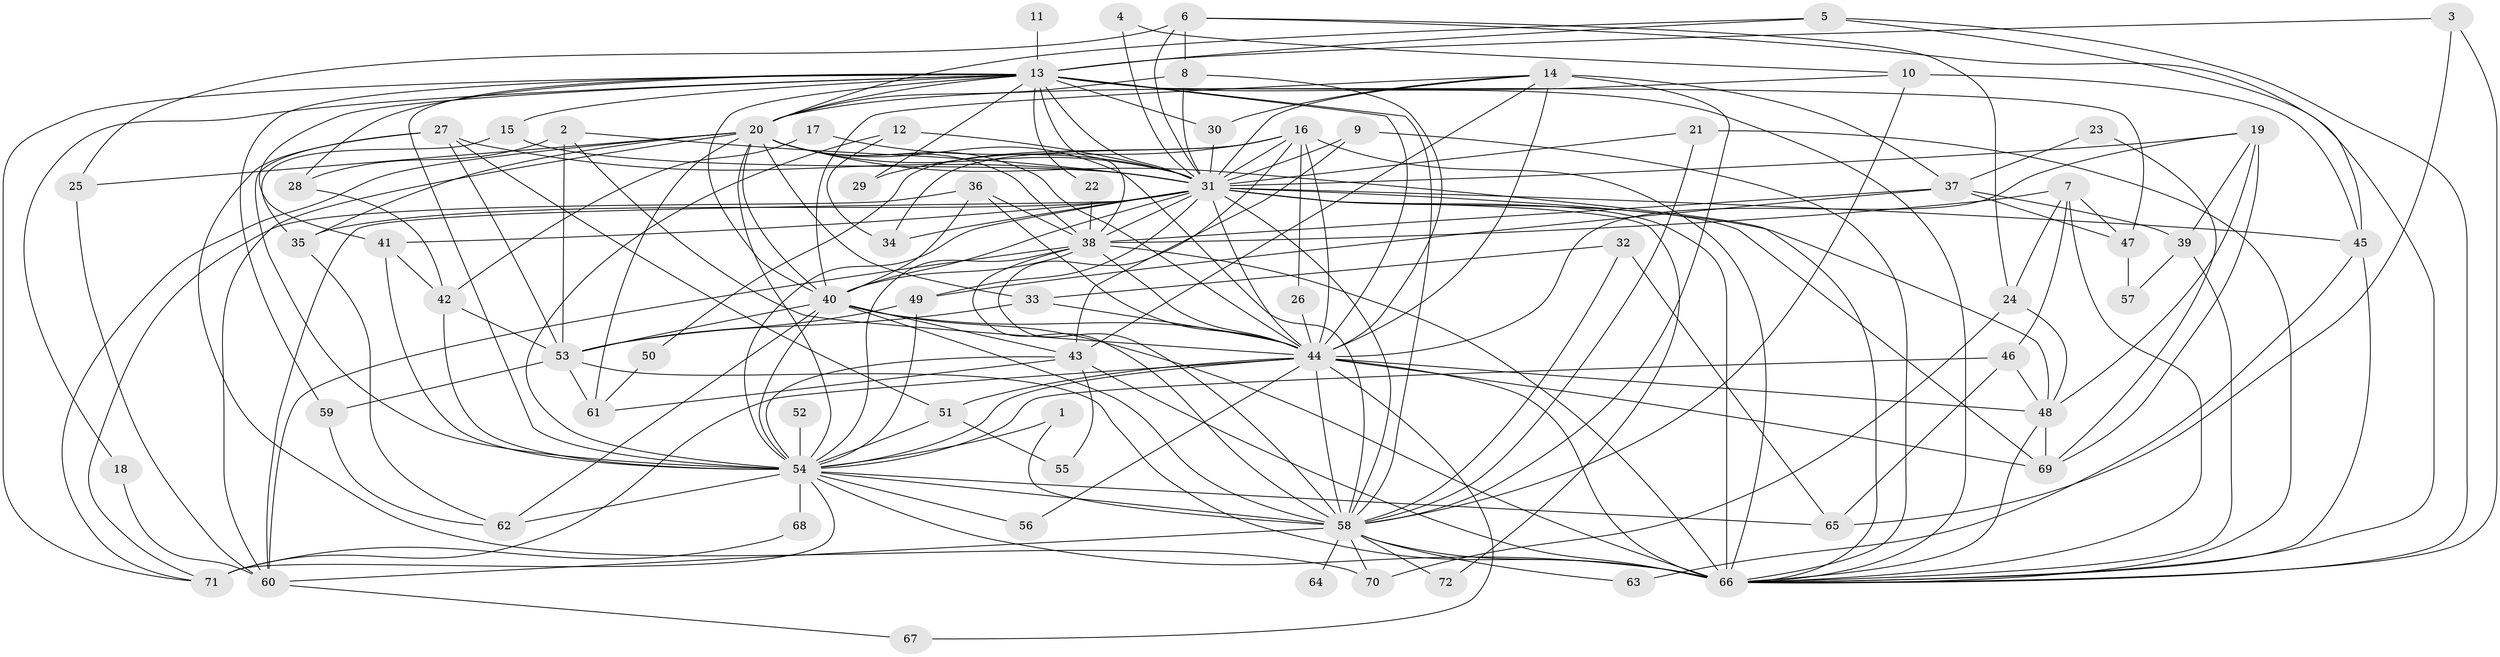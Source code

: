 // original degree distribution, {27: 0.006993006993006993, 32: 0.006993006993006993, 21: 0.006993006993006993, 30: 0.006993006993006993, 19: 0.006993006993006993, 25: 0.013986013986013986, 24: 0.006993006993006993, 15: 0.006993006993006993, 20: 0.006993006993006993, 7: 0.013986013986013986, 4: 0.11888111888111888, 6: 0.027972027972027972, 5: 0.04195804195804196, 3: 0.1888111888111888, 2: 0.5244755244755245, 9: 0.006993006993006993, 8: 0.006993006993006993}
// Generated by graph-tools (version 1.1) at 2025/01/03/09/25 03:01:24]
// undirected, 72 vertices, 205 edges
graph export_dot {
graph [start="1"]
  node [color=gray90,style=filled];
  1;
  2;
  3;
  4;
  5;
  6;
  7;
  8;
  9;
  10;
  11;
  12;
  13;
  14;
  15;
  16;
  17;
  18;
  19;
  20;
  21;
  22;
  23;
  24;
  25;
  26;
  27;
  28;
  29;
  30;
  31;
  32;
  33;
  34;
  35;
  36;
  37;
  38;
  39;
  40;
  41;
  42;
  43;
  44;
  45;
  46;
  47;
  48;
  49;
  50;
  51;
  52;
  53;
  54;
  55;
  56;
  57;
  58;
  59;
  60;
  61;
  62;
  63;
  64;
  65;
  66;
  67;
  68;
  69;
  70;
  71;
  72;
  1 -- 54 [weight=1.0];
  1 -- 58 [weight=1.0];
  2 -- 28 [weight=1.0];
  2 -- 31 [weight=1.0];
  2 -- 44 [weight=1.0];
  2 -- 53 [weight=1.0];
  3 -- 13 [weight=1.0];
  3 -- 65 [weight=1.0];
  3 -- 66 [weight=1.0];
  4 -- 10 [weight=1.0];
  4 -- 31 [weight=1.0];
  5 -- 13 [weight=1.0];
  5 -- 20 [weight=1.0];
  5 -- 45 [weight=1.0];
  5 -- 66 [weight=1.0];
  6 -- 8 [weight=1.0];
  6 -- 24 [weight=1.0];
  6 -- 25 [weight=1.0];
  6 -- 31 [weight=1.0];
  6 -- 66 [weight=1.0];
  7 -- 24 [weight=1.0];
  7 -- 38 [weight=1.0];
  7 -- 46 [weight=1.0];
  7 -- 47 [weight=1.0];
  7 -- 66 [weight=1.0];
  8 -- 20 [weight=1.0];
  8 -- 31 [weight=1.0];
  8 -- 44 [weight=1.0];
  9 -- 31 [weight=1.0];
  9 -- 43 [weight=1.0];
  9 -- 66 [weight=1.0];
  10 -- 20 [weight=1.0];
  10 -- 45 [weight=1.0];
  10 -- 58 [weight=2.0];
  11 -- 13 [weight=1.0];
  12 -- 31 [weight=1.0];
  12 -- 34 [weight=1.0];
  12 -- 54 [weight=1.0];
  13 -- 15 [weight=1.0];
  13 -- 18 [weight=1.0];
  13 -- 20 [weight=1.0];
  13 -- 22 [weight=1.0];
  13 -- 28 [weight=1.0];
  13 -- 29 [weight=1.0];
  13 -- 30 [weight=1.0];
  13 -- 31 [weight=2.0];
  13 -- 38 [weight=1.0];
  13 -- 40 [weight=1.0];
  13 -- 41 [weight=1.0];
  13 -- 44 [weight=2.0];
  13 -- 47 [weight=1.0];
  13 -- 54 [weight=1.0];
  13 -- 58 [weight=1.0];
  13 -- 59 [weight=1.0];
  13 -- 66 [weight=1.0];
  13 -- 71 [weight=1.0];
  14 -- 30 [weight=1.0];
  14 -- 31 [weight=1.0];
  14 -- 37 [weight=1.0];
  14 -- 40 [weight=1.0];
  14 -- 43 [weight=1.0];
  14 -- 44 [weight=2.0];
  14 -- 58 [weight=1.0];
  15 -- 31 [weight=2.0];
  15 -- 35 [weight=1.0];
  16 -- 26 [weight=1.0];
  16 -- 29 [weight=1.0];
  16 -- 31 [weight=1.0];
  16 -- 34 [weight=1.0];
  16 -- 44 [weight=1.0];
  16 -- 50 [weight=1.0];
  16 -- 58 [weight=1.0];
  16 -- 66 [weight=1.0];
  17 -- 31 [weight=1.0];
  17 -- 42 [weight=1.0];
  18 -- 60 [weight=1.0];
  19 -- 31 [weight=1.0];
  19 -- 39 [weight=1.0];
  19 -- 44 [weight=1.0];
  19 -- 48 [weight=1.0];
  19 -- 69 [weight=1.0];
  20 -- 25 [weight=1.0];
  20 -- 31 [weight=2.0];
  20 -- 33 [weight=1.0];
  20 -- 35 [weight=1.0];
  20 -- 38 [weight=1.0];
  20 -- 40 [weight=2.0];
  20 -- 44 [weight=2.0];
  20 -- 54 [weight=1.0];
  20 -- 58 [weight=2.0];
  20 -- 60 [weight=1.0];
  20 -- 61 [weight=1.0];
  20 -- 66 [weight=1.0];
  20 -- 71 [weight=1.0];
  21 -- 31 [weight=1.0];
  21 -- 58 [weight=1.0];
  21 -- 66 [weight=1.0];
  22 -- 38 [weight=1.0];
  23 -- 37 [weight=1.0];
  23 -- 69 [weight=1.0];
  24 -- 48 [weight=1.0];
  24 -- 70 [weight=1.0];
  25 -- 60 [weight=1.0];
  26 -- 44 [weight=1.0];
  27 -- 31 [weight=1.0];
  27 -- 51 [weight=1.0];
  27 -- 53 [weight=1.0];
  27 -- 54 [weight=1.0];
  27 -- 70 [weight=1.0];
  28 -- 42 [weight=1.0];
  30 -- 31 [weight=1.0];
  31 -- 34 [weight=1.0];
  31 -- 35 [weight=1.0];
  31 -- 38 [weight=2.0];
  31 -- 40 [weight=2.0];
  31 -- 41 [weight=1.0];
  31 -- 44 [weight=3.0];
  31 -- 45 [weight=1.0];
  31 -- 48 [weight=1.0];
  31 -- 49 [weight=1.0];
  31 -- 54 [weight=2.0];
  31 -- 58 [weight=2.0];
  31 -- 60 [weight=1.0];
  31 -- 66 [weight=3.0];
  31 -- 69 [weight=1.0];
  31 -- 72 [weight=1.0];
  32 -- 33 [weight=1.0];
  32 -- 58 [weight=1.0];
  32 -- 65 [weight=1.0];
  33 -- 44 [weight=1.0];
  33 -- 53 [weight=1.0];
  35 -- 62 [weight=1.0];
  36 -- 38 [weight=1.0];
  36 -- 40 [weight=2.0];
  36 -- 44 [weight=1.0];
  36 -- 71 [weight=1.0];
  37 -- 38 [weight=1.0];
  37 -- 39 [weight=1.0];
  37 -- 47 [weight=1.0];
  37 -- 49 [weight=1.0];
  38 -- 40 [weight=1.0];
  38 -- 44 [weight=1.0];
  38 -- 54 [weight=1.0];
  38 -- 58 [weight=2.0];
  38 -- 60 [weight=1.0];
  38 -- 66 [weight=1.0];
  39 -- 57 [weight=1.0];
  39 -- 66 [weight=1.0];
  40 -- 43 [weight=1.0];
  40 -- 44 [weight=2.0];
  40 -- 53 [weight=1.0];
  40 -- 54 [weight=3.0];
  40 -- 58 [weight=1.0];
  40 -- 62 [weight=1.0];
  40 -- 66 [weight=1.0];
  41 -- 42 [weight=1.0];
  41 -- 54 [weight=2.0];
  42 -- 53 [weight=1.0];
  42 -- 54 [weight=1.0];
  43 -- 54 [weight=1.0];
  43 -- 55 [weight=1.0];
  43 -- 61 [weight=1.0];
  43 -- 66 [weight=1.0];
  44 -- 48 [weight=1.0];
  44 -- 51 [weight=1.0];
  44 -- 54 [weight=1.0];
  44 -- 56 [weight=1.0];
  44 -- 58 [weight=1.0];
  44 -- 66 [weight=4.0];
  44 -- 67 [weight=1.0];
  44 -- 69 [weight=1.0];
  44 -- 71 [weight=2.0];
  45 -- 63 [weight=1.0];
  45 -- 66 [weight=1.0];
  46 -- 48 [weight=1.0];
  46 -- 54 [weight=1.0];
  46 -- 65 [weight=1.0];
  47 -- 57 [weight=2.0];
  48 -- 66 [weight=1.0];
  48 -- 69 [weight=1.0];
  49 -- 53 [weight=1.0];
  49 -- 54 [weight=1.0];
  50 -- 61 [weight=1.0];
  51 -- 54 [weight=1.0];
  51 -- 55 [weight=1.0];
  52 -- 54 [weight=1.0];
  53 -- 59 [weight=1.0];
  53 -- 61 [weight=1.0];
  53 -- 66 [weight=1.0];
  54 -- 56 [weight=1.0];
  54 -- 58 [weight=1.0];
  54 -- 62 [weight=1.0];
  54 -- 65 [weight=1.0];
  54 -- 66 [weight=2.0];
  54 -- 68 [weight=2.0];
  54 -- 71 [weight=1.0];
  58 -- 60 [weight=1.0];
  58 -- 63 [weight=1.0];
  58 -- 64 [weight=1.0];
  58 -- 66 [weight=2.0];
  58 -- 70 [weight=1.0];
  58 -- 72 [weight=1.0];
  59 -- 62 [weight=1.0];
  60 -- 67 [weight=1.0];
  68 -- 71 [weight=1.0];
}
